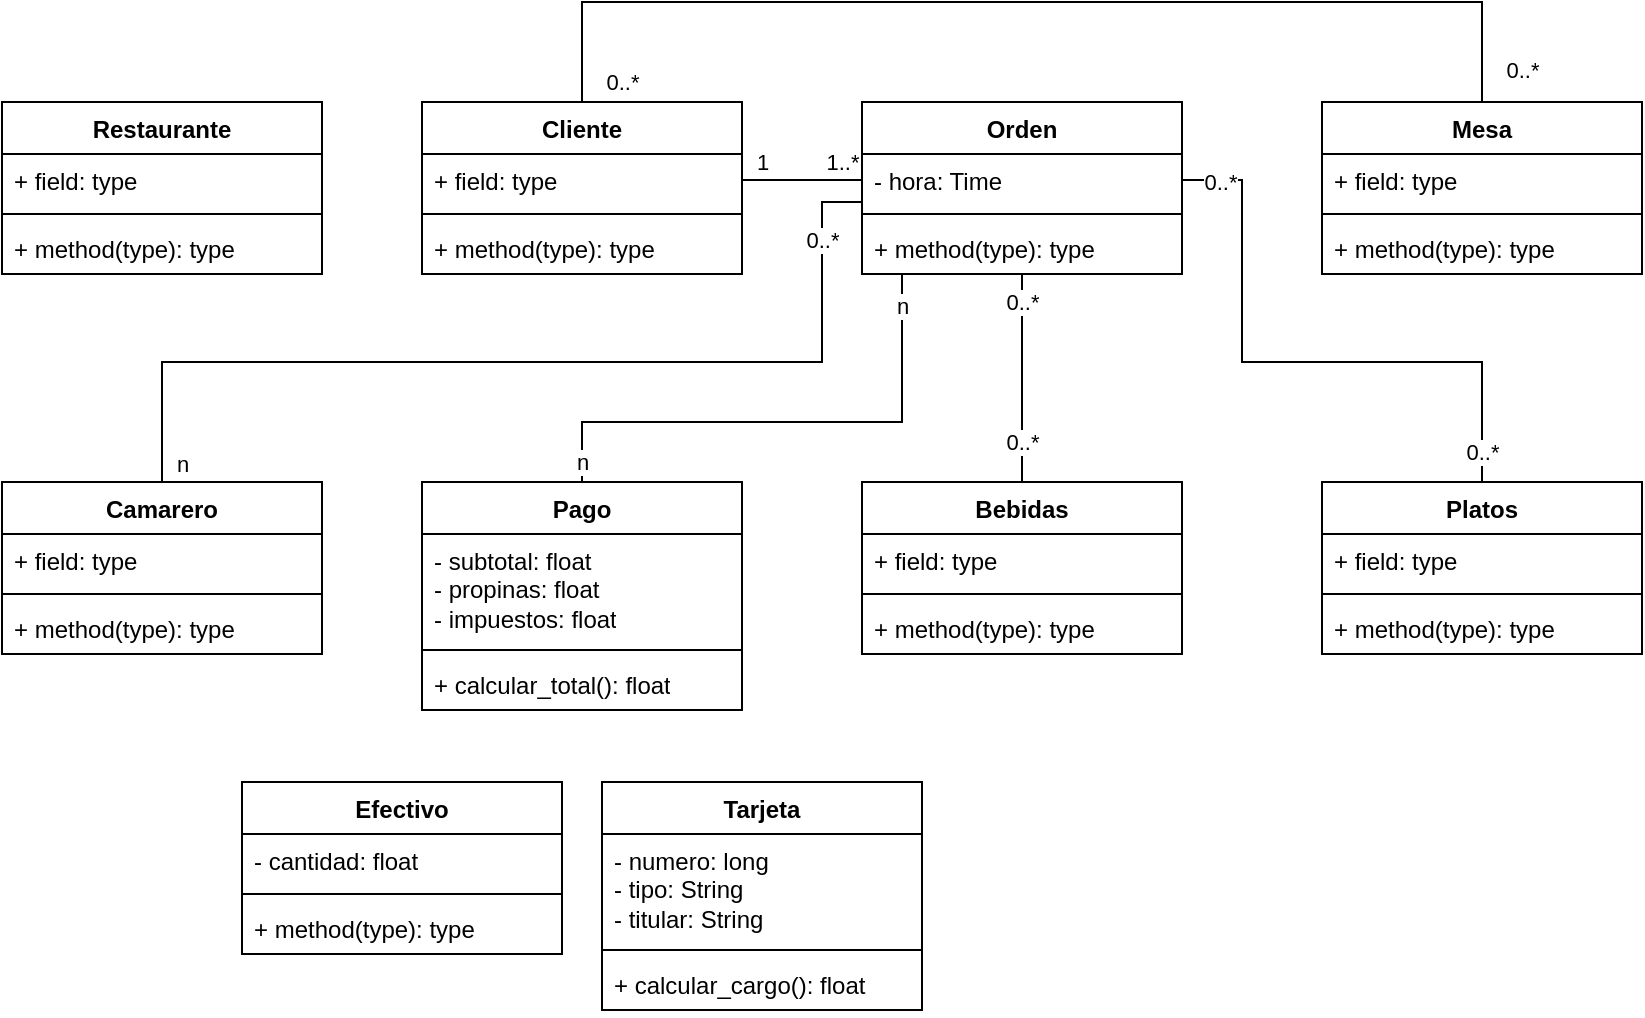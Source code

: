<mxfile version="25.0.3">
  <diagram name="Page-1" id="3IeVrWebRwENwn5JEATx">
    <mxGraphModel dx="808" dy="435" grid="1" gridSize="10" guides="1" tooltips="1" connect="1" arrows="1" fold="1" page="1" pageScale="1" pageWidth="850" pageHeight="1100" math="0" shadow="0">
      <root>
        <mxCell id="0" />
        <mxCell id="1" parent="0" />
        <mxCell id="yORojzk-76kpM49SrCLT-1" value="Restaurante" style="swimlane;fontStyle=1;align=center;verticalAlign=top;childLayout=stackLayout;horizontal=1;startSize=26;horizontalStack=0;resizeParent=1;resizeParentMax=0;resizeLast=0;collapsible=1;marginBottom=0;whiteSpace=wrap;html=1;" vertex="1" parent="1">
          <mxGeometry x="70" y="100" width="160" height="86" as="geometry" />
        </mxCell>
        <mxCell id="yORojzk-76kpM49SrCLT-2" value="+ field: type" style="text;strokeColor=none;fillColor=none;align=left;verticalAlign=top;spacingLeft=4;spacingRight=4;overflow=hidden;rotatable=0;points=[[0,0.5],[1,0.5]];portConstraint=eastwest;whiteSpace=wrap;html=1;" vertex="1" parent="yORojzk-76kpM49SrCLT-1">
          <mxGeometry y="26" width="160" height="26" as="geometry" />
        </mxCell>
        <mxCell id="yORojzk-76kpM49SrCLT-3" value="" style="line;strokeWidth=1;fillColor=none;align=left;verticalAlign=middle;spacingTop=-1;spacingLeft=3;spacingRight=3;rotatable=0;labelPosition=right;points=[];portConstraint=eastwest;strokeColor=inherit;" vertex="1" parent="yORojzk-76kpM49SrCLT-1">
          <mxGeometry y="52" width="160" height="8" as="geometry" />
        </mxCell>
        <mxCell id="yORojzk-76kpM49SrCLT-4" value="+ method(type): type" style="text;strokeColor=none;fillColor=none;align=left;verticalAlign=top;spacingLeft=4;spacingRight=4;overflow=hidden;rotatable=0;points=[[0,0.5],[1,0.5]];portConstraint=eastwest;whiteSpace=wrap;html=1;" vertex="1" parent="yORojzk-76kpM49SrCLT-1">
          <mxGeometry y="60" width="160" height="26" as="geometry" />
        </mxCell>
        <mxCell id="yORojzk-76kpM49SrCLT-56" style="edgeStyle=orthogonalEdgeStyle;rounded=0;orthogonalLoop=1;jettySize=auto;html=1;entryX=0.5;entryY=0;entryDx=0;entryDy=0;endArrow=none;endFill=0;" edge="1" parent="1" source="yORojzk-76kpM49SrCLT-5" target="yORojzk-76kpM49SrCLT-9">
          <mxGeometry relative="1" as="geometry">
            <Array as="points">
              <mxPoint x="360" y="50" />
              <mxPoint x="810" y="50" />
            </Array>
          </mxGeometry>
        </mxCell>
        <mxCell id="yORojzk-76kpM49SrCLT-58" value="0..*" style="edgeLabel;html=1;align=center;verticalAlign=middle;resizable=0;points=[];" vertex="1" connectable="0" parent="yORojzk-76kpM49SrCLT-56">
          <mxGeometry x="-0.915" y="2" relative="1" as="geometry">
            <mxPoint x="22" y="13" as="offset" />
          </mxGeometry>
        </mxCell>
        <mxCell id="yORojzk-76kpM49SrCLT-59" value="0..*" style="edgeLabel;html=1;align=center;verticalAlign=middle;resizable=0;points=[];" vertex="1" connectable="0" parent="yORojzk-76kpM49SrCLT-56">
          <mxGeometry x="0.94" y="2" relative="1" as="geometry">
            <mxPoint x="18" as="offset" />
          </mxGeometry>
        </mxCell>
        <mxCell id="yORojzk-76kpM49SrCLT-5" value="Cliente" style="swimlane;fontStyle=1;align=center;verticalAlign=top;childLayout=stackLayout;horizontal=1;startSize=26;horizontalStack=0;resizeParent=1;resizeParentMax=0;resizeLast=0;collapsible=1;marginBottom=0;whiteSpace=wrap;html=1;" vertex="1" parent="1">
          <mxGeometry x="280" y="100" width="160" height="86" as="geometry" />
        </mxCell>
        <mxCell id="yORojzk-76kpM49SrCLT-6" value="+ field: type" style="text;strokeColor=none;fillColor=none;align=left;verticalAlign=top;spacingLeft=4;spacingRight=4;overflow=hidden;rotatable=0;points=[[0,0.5],[1,0.5]];portConstraint=eastwest;whiteSpace=wrap;html=1;" vertex="1" parent="yORojzk-76kpM49SrCLT-5">
          <mxGeometry y="26" width="160" height="26" as="geometry" />
        </mxCell>
        <mxCell id="yORojzk-76kpM49SrCLT-7" value="" style="line;strokeWidth=1;fillColor=none;align=left;verticalAlign=middle;spacingTop=-1;spacingLeft=3;spacingRight=3;rotatable=0;labelPosition=right;points=[];portConstraint=eastwest;strokeColor=inherit;" vertex="1" parent="yORojzk-76kpM49SrCLT-5">
          <mxGeometry y="52" width="160" height="8" as="geometry" />
        </mxCell>
        <mxCell id="yORojzk-76kpM49SrCLT-8" value="+ method(type): type" style="text;strokeColor=none;fillColor=none;align=left;verticalAlign=top;spacingLeft=4;spacingRight=4;overflow=hidden;rotatable=0;points=[[0,0.5],[1,0.5]];portConstraint=eastwest;whiteSpace=wrap;html=1;" vertex="1" parent="yORojzk-76kpM49SrCLT-5">
          <mxGeometry y="60" width="160" height="26" as="geometry" />
        </mxCell>
        <mxCell id="yORojzk-76kpM49SrCLT-9" value="Mesa" style="swimlane;fontStyle=1;align=center;verticalAlign=top;childLayout=stackLayout;horizontal=1;startSize=26;horizontalStack=0;resizeParent=1;resizeParentMax=0;resizeLast=0;collapsible=1;marginBottom=0;whiteSpace=wrap;html=1;" vertex="1" parent="1">
          <mxGeometry x="730" y="100" width="160" height="86" as="geometry" />
        </mxCell>
        <mxCell id="yORojzk-76kpM49SrCLT-10" value="+ field: type" style="text;strokeColor=none;fillColor=none;align=left;verticalAlign=top;spacingLeft=4;spacingRight=4;overflow=hidden;rotatable=0;points=[[0,0.5],[1,0.5]];portConstraint=eastwest;whiteSpace=wrap;html=1;" vertex="1" parent="yORojzk-76kpM49SrCLT-9">
          <mxGeometry y="26" width="160" height="26" as="geometry" />
        </mxCell>
        <mxCell id="yORojzk-76kpM49SrCLT-11" value="" style="line;strokeWidth=1;fillColor=none;align=left;verticalAlign=middle;spacingTop=-1;spacingLeft=3;spacingRight=3;rotatable=0;labelPosition=right;points=[];portConstraint=eastwest;strokeColor=inherit;" vertex="1" parent="yORojzk-76kpM49SrCLT-9">
          <mxGeometry y="52" width="160" height="8" as="geometry" />
        </mxCell>
        <mxCell id="yORojzk-76kpM49SrCLT-12" value="+ method(type): type" style="text;strokeColor=none;fillColor=none;align=left;verticalAlign=top;spacingLeft=4;spacingRight=4;overflow=hidden;rotatable=0;points=[[0,0.5],[1,0.5]];portConstraint=eastwest;whiteSpace=wrap;html=1;" vertex="1" parent="yORojzk-76kpM49SrCLT-9">
          <mxGeometry y="60" width="160" height="26" as="geometry" />
        </mxCell>
        <mxCell id="yORojzk-76kpM49SrCLT-41" style="edgeStyle=orthogonalEdgeStyle;rounded=0;orthogonalLoop=1;jettySize=auto;html=1;entryX=0.5;entryY=0;entryDx=0;entryDy=0;endArrow=none;endFill=0;" edge="1" parent="1" source="yORojzk-76kpM49SrCLT-13" target="yORojzk-76kpM49SrCLT-17">
          <mxGeometry relative="1" as="geometry" />
        </mxCell>
        <mxCell id="yORojzk-76kpM49SrCLT-43" value="0..*" style="edgeLabel;html=1;align=center;verticalAlign=middle;resizable=0;points=[];" vertex="1" connectable="0" parent="yORojzk-76kpM49SrCLT-41">
          <mxGeometry x="-0.865" y="1" relative="1" as="geometry">
            <mxPoint x="-1" y="7" as="offset" />
          </mxGeometry>
        </mxCell>
        <mxCell id="yORojzk-76kpM49SrCLT-53" value="0..*" style="edgeLabel;html=1;align=center;verticalAlign=middle;resizable=0;points=[];" vertex="1" connectable="0" parent="yORojzk-76kpM49SrCLT-41">
          <mxGeometry x="0.475" relative="1" as="geometry">
            <mxPoint y="7" as="offset" />
          </mxGeometry>
        </mxCell>
        <mxCell id="yORojzk-76kpM49SrCLT-55" style="edgeStyle=orthogonalEdgeStyle;rounded=0;orthogonalLoop=1;jettySize=auto;html=1;entryX=0.5;entryY=0;entryDx=0;entryDy=0;endArrow=none;endFill=0;" edge="1" parent="1" source="yORojzk-76kpM49SrCLT-13" target="yORojzk-76kpM49SrCLT-49">
          <mxGeometry relative="1" as="geometry">
            <Array as="points">
              <mxPoint x="480" y="150" />
              <mxPoint x="480" y="230" />
              <mxPoint x="150" y="230" />
            </Array>
          </mxGeometry>
        </mxCell>
        <mxCell id="yORojzk-76kpM49SrCLT-62" value="n" style="edgeLabel;html=1;align=center;verticalAlign=middle;resizable=0;points=[];" vertex="1" connectable="0" parent="yORojzk-76kpM49SrCLT-55">
          <mxGeometry x="0.942" relative="1" as="geometry">
            <mxPoint x="10" y="5" as="offset" />
          </mxGeometry>
        </mxCell>
        <mxCell id="yORojzk-76kpM49SrCLT-63" value="0..*" style="edgeLabel;html=1;align=center;verticalAlign=middle;resizable=0;points=[];" vertex="1" connectable="0" parent="yORojzk-76kpM49SrCLT-55">
          <mxGeometry x="-0.791" y="1" relative="1" as="geometry">
            <mxPoint x="-1" y="-12" as="offset" />
          </mxGeometry>
        </mxCell>
        <mxCell id="yORojzk-76kpM49SrCLT-13" value="Orden" style="swimlane;fontStyle=1;align=center;verticalAlign=top;childLayout=stackLayout;horizontal=1;startSize=26;horizontalStack=0;resizeParent=1;resizeParentMax=0;resizeLast=0;collapsible=1;marginBottom=0;whiteSpace=wrap;html=1;" vertex="1" parent="1">
          <mxGeometry x="500" y="100" width="160" height="86" as="geometry" />
        </mxCell>
        <mxCell id="yORojzk-76kpM49SrCLT-14" value="- hora: Time" style="text;strokeColor=none;fillColor=none;align=left;verticalAlign=top;spacingLeft=4;spacingRight=4;overflow=hidden;rotatable=0;points=[[0,0.5],[1,0.5]];portConstraint=eastwest;whiteSpace=wrap;html=1;" vertex="1" parent="yORojzk-76kpM49SrCLT-13">
          <mxGeometry y="26" width="160" height="26" as="geometry" />
        </mxCell>
        <mxCell id="yORojzk-76kpM49SrCLT-15" value="" style="line;strokeWidth=1;fillColor=none;align=left;verticalAlign=middle;spacingTop=-1;spacingLeft=3;spacingRight=3;rotatable=0;labelPosition=right;points=[];portConstraint=eastwest;strokeColor=inherit;" vertex="1" parent="yORojzk-76kpM49SrCLT-13">
          <mxGeometry y="52" width="160" height="8" as="geometry" />
        </mxCell>
        <mxCell id="yORojzk-76kpM49SrCLT-16" value="+ method(type): type" style="text;strokeColor=none;fillColor=none;align=left;verticalAlign=top;spacingLeft=4;spacingRight=4;overflow=hidden;rotatable=0;points=[[0,0.5],[1,0.5]];portConstraint=eastwest;whiteSpace=wrap;html=1;" vertex="1" parent="yORojzk-76kpM49SrCLT-13">
          <mxGeometry y="60" width="160" height="26" as="geometry" />
        </mxCell>
        <mxCell id="yORojzk-76kpM49SrCLT-17" value="Bebidas" style="swimlane;fontStyle=1;align=center;verticalAlign=top;childLayout=stackLayout;horizontal=1;startSize=26;horizontalStack=0;resizeParent=1;resizeParentMax=0;resizeLast=0;collapsible=1;marginBottom=0;whiteSpace=wrap;html=1;" vertex="1" parent="1">
          <mxGeometry x="500" y="290" width="160" height="86" as="geometry" />
        </mxCell>
        <mxCell id="yORojzk-76kpM49SrCLT-18" value="+ field: type" style="text;strokeColor=none;fillColor=none;align=left;verticalAlign=top;spacingLeft=4;spacingRight=4;overflow=hidden;rotatable=0;points=[[0,0.5],[1,0.5]];portConstraint=eastwest;whiteSpace=wrap;html=1;" vertex="1" parent="yORojzk-76kpM49SrCLT-17">
          <mxGeometry y="26" width="160" height="26" as="geometry" />
        </mxCell>
        <mxCell id="yORojzk-76kpM49SrCLT-19" value="" style="line;strokeWidth=1;fillColor=none;align=left;verticalAlign=middle;spacingTop=-1;spacingLeft=3;spacingRight=3;rotatable=0;labelPosition=right;points=[];portConstraint=eastwest;strokeColor=inherit;" vertex="1" parent="yORojzk-76kpM49SrCLT-17">
          <mxGeometry y="52" width="160" height="8" as="geometry" />
        </mxCell>
        <mxCell id="yORojzk-76kpM49SrCLT-20" value="+ method(type): type" style="text;strokeColor=none;fillColor=none;align=left;verticalAlign=top;spacingLeft=4;spacingRight=4;overflow=hidden;rotatable=0;points=[[0,0.5],[1,0.5]];portConstraint=eastwest;whiteSpace=wrap;html=1;" vertex="1" parent="yORojzk-76kpM49SrCLT-17">
          <mxGeometry y="60" width="160" height="26" as="geometry" />
        </mxCell>
        <mxCell id="yORojzk-76kpM49SrCLT-21" value="Platos" style="swimlane;fontStyle=1;align=center;verticalAlign=top;childLayout=stackLayout;horizontal=1;startSize=26;horizontalStack=0;resizeParent=1;resizeParentMax=0;resizeLast=0;collapsible=1;marginBottom=0;whiteSpace=wrap;html=1;" vertex="1" parent="1">
          <mxGeometry x="730" y="290" width="160" height="86" as="geometry" />
        </mxCell>
        <mxCell id="yORojzk-76kpM49SrCLT-22" value="+ field: type" style="text;strokeColor=none;fillColor=none;align=left;verticalAlign=top;spacingLeft=4;spacingRight=4;overflow=hidden;rotatable=0;points=[[0,0.5],[1,0.5]];portConstraint=eastwest;whiteSpace=wrap;html=1;" vertex="1" parent="yORojzk-76kpM49SrCLT-21">
          <mxGeometry y="26" width="160" height="26" as="geometry" />
        </mxCell>
        <mxCell id="yORojzk-76kpM49SrCLT-23" value="" style="line;strokeWidth=1;fillColor=none;align=left;verticalAlign=middle;spacingTop=-1;spacingLeft=3;spacingRight=3;rotatable=0;labelPosition=right;points=[];portConstraint=eastwest;strokeColor=inherit;" vertex="1" parent="yORojzk-76kpM49SrCLT-21">
          <mxGeometry y="52" width="160" height="8" as="geometry" />
        </mxCell>
        <mxCell id="yORojzk-76kpM49SrCLT-24" value="+ method(type): type" style="text;strokeColor=none;fillColor=none;align=left;verticalAlign=top;spacingLeft=4;spacingRight=4;overflow=hidden;rotatable=0;points=[[0,0.5],[1,0.5]];portConstraint=eastwest;whiteSpace=wrap;html=1;" vertex="1" parent="yORojzk-76kpM49SrCLT-21">
          <mxGeometry y="60" width="160" height="26" as="geometry" />
        </mxCell>
        <mxCell id="yORojzk-76kpM49SrCLT-57" style="edgeStyle=orthogonalEdgeStyle;rounded=0;orthogonalLoop=1;jettySize=auto;html=1;endArrow=none;endFill=0;" edge="1" parent="1" source="yORojzk-76kpM49SrCLT-25" target="yORojzk-76kpM49SrCLT-13">
          <mxGeometry relative="1" as="geometry">
            <Array as="points">
              <mxPoint x="360" y="260" />
              <mxPoint x="520" y="260" />
            </Array>
          </mxGeometry>
        </mxCell>
        <mxCell id="yORojzk-76kpM49SrCLT-60" value="n" style="edgeLabel;html=1;align=center;verticalAlign=middle;resizable=0;points=[];" vertex="1" connectable="0" parent="yORojzk-76kpM49SrCLT-57">
          <mxGeometry x="-0.635" y="2" relative="1" as="geometry">
            <mxPoint x="-18" y="22" as="offset" />
          </mxGeometry>
        </mxCell>
        <mxCell id="yORojzk-76kpM49SrCLT-61" value="n" style="edgeLabel;html=1;align=center;verticalAlign=middle;resizable=0;points=[];" vertex="1" connectable="0" parent="yORojzk-76kpM49SrCLT-57">
          <mxGeometry x="0.879" y="-4" relative="1" as="geometry">
            <mxPoint x="-4" as="offset" />
          </mxGeometry>
        </mxCell>
        <mxCell id="yORojzk-76kpM49SrCLT-25" value="Pago" style="swimlane;fontStyle=1;align=center;verticalAlign=top;childLayout=stackLayout;horizontal=1;startSize=26;horizontalStack=0;resizeParent=1;resizeParentMax=0;resizeLast=0;collapsible=1;marginBottom=0;whiteSpace=wrap;html=1;" vertex="1" parent="1">
          <mxGeometry x="280" y="290" width="160" height="114" as="geometry" />
        </mxCell>
        <mxCell id="yORojzk-76kpM49SrCLT-26" value="&lt;div&gt;- subtotal: float&lt;/div&gt;&lt;div&gt;- propinas: float&lt;/div&gt;&lt;div&gt;- impuestos: float&lt;br&gt;&lt;/div&gt;" style="text;strokeColor=none;fillColor=none;align=left;verticalAlign=top;spacingLeft=4;spacingRight=4;overflow=hidden;rotatable=0;points=[[0,0.5],[1,0.5]];portConstraint=eastwest;whiteSpace=wrap;html=1;" vertex="1" parent="yORojzk-76kpM49SrCLT-25">
          <mxGeometry y="26" width="160" height="54" as="geometry" />
        </mxCell>
        <mxCell id="yORojzk-76kpM49SrCLT-27" value="" style="line;strokeWidth=1;fillColor=none;align=left;verticalAlign=middle;spacingTop=-1;spacingLeft=3;spacingRight=3;rotatable=0;labelPosition=right;points=[];portConstraint=eastwest;strokeColor=inherit;" vertex="1" parent="yORojzk-76kpM49SrCLT-25">
          <mxGeometry y="80" width="160" height="8" as="geometry" />
        </mxCell>
        <mxCell id="yORojzk-76kpM49SrCLT-28" value="+ calcular_total(): float" style="text;strokeColor=none;fillColor=none;align=left;verticalAlign=top;spacingLeft=4;spacingRight=4;overflow=hidden;rotatable=0;points=[[0,0.5],[1,0.5]];portConstraint=eastwest;whiteSpace=wrap;html=1;" vertex="1" parent="yORojzk-76kpM49SrCLT-25">
          <mxGeometry y="88" width="160" height="26" as="geometry" />
        </mxCell>
        <mxCell id="yORojzk-76kpM49SrCLT-29" value="Efectivo" style="swimlane;fontStyle=1;align=center;verticalAlign=top;childLayout=stackLayout;horizontal=1;startSize=26;horizontalStack=0;resizeParent=1;resizeParentMax=0;resizeLast=0;collapsible=1;marginBottom=0;whiteSpace=wrap;html=1;" vertex="1" parent="1">
          <mxGeometry x="190" y="440" width="160" height="86" as="geometry" />
        </mxCell>
        <mxCell id="yORojzk-76kpM49SrCLT-30" value="- cantidad: float" style="text;strokeColor=none;fillColor=none;align=left;verticalAlign=top;spacingLeft=4;spacingRight=4;overflow=hidden;rotatable=0;points=[[0,0.5],[1,0.5]];portConstraint=eastwest;whiteSpace=wrap;html=1;" vertex="1" parent="yORojzk-76kpM49SrCLT-29">
          <mxGeometry y="26" width="160" height="26" as="geometry" />
        </mxCell>
        <mxCell id="yORojzk-76kpM49SrCLT-31" value="" style="line;strokeWidth=1;fillColor=none;align=left;verticalAlign=middle;spacingTop=-1;spacingLeft=3;spacingRight=3;rotatable=0;labelPosition=right;points=[];portConstraint=eastwest;strokeColor=inherit;" vertex="1" parent="yORojzk-76kpM49SrCLT-29">
          <mxGeometry y="52" width="160" height="8" as="geometry" />
        </mxCell>
        <mxCell id="yORojzk-76kpM49SrCLT-32" value="+ method(type): type" style="text;strokeColor=none;fillColor=none;align=left;verticalAlign=top;spacingLeft=4;spacingRight=4;overflow=hidden;rotatable=0;points=[[0,0.5],[1,0.5]];portConstraint=eastwest;whiteSpace=wrap;html=1;" vertex="1" parent="yORojzk-76kpM49SrCLT-29">
          <mxGeometry y="60" width="160" height="26" as="geometry" />
        </mxCell>
        <mxCell id="yORojzk-76kpM49SrCLT-33" value="Tarjeta" style="swimlane;fontStyle=1;align=center;verticalAlign=top;childLayout=stackLayout;horizontal=1;startSize=26;horizontalStack=0;resizeParent=1;resizeParentMax=0;resizeLast=0;collapsible=1;marginBottom=0;whiteSpace=wrap;html=1;" vertex="1" parent="1">
          <mxGeometry x="370" y="440" width="160" height="114" as="geometry" />
        </mxCell>
        <mxCell id="yORojzk-76kpM49SrCLT-34" value="&lt;div&gt;- numero: long&lt;/div&gt;&lt;div&gt;- tipo: String&lt;/div&gt;&lt;div&gt;- titular: String&lt;br&gt;&lt;/div&gt;" style="text;strokeColor=none;fillColor=none;align=left;verticalAlign=top;spacingLeft=4;spacingRight=4;overflow=hidden;rotatable=0;points=[[0,0.5],[1,0.5]];portConstraint=eastwest;whiteSpace=wrap;html=1;" vertex="1" parent="yORojzk-76kpM49SrCLT-33">
          <mxGeometry y="26" width="160" height="54" as="geometry" />
        </mxCell>
        <mxCell id="yORojzk-76kpM49SrCLT-35" value="" style="line;strokeWidth=1;fillColor=none;align=left;verticalAlign=middle;spacingTop=-1;spacingLeft=3;spacingRight=3;rotatable=0;labelPosition=right;points=[];portConstraint=eastwest;strokeColor=inherit;" vertex="1" parent="yORojzk-76kpM49SrCLT-33">
          <mxGeometry y="80" width="160" height="8" as="geometry" />
        </mxCell>
        <mxCell id="yORojzk-76kpM49SrCLT-36" value="+ calcular_cargo(): float" style="text;strokeColor=none;fillColor=none;align=left;verticalAlign=top;spacingLeft=4;spacingRight=4;overflow=hidden;rotatable=0;points=[[0,0.5],[1,0.5]];portConstraint=eastwest;whiteSpace=wrap;html=1;" vertex="1" parent="yORojzk-76kpM49SrCLT-33">
          <mxGeometry y="88" width="160" height="26" as="geometry" />
        </mxCell>
        <mxCell id="yORojzk-76kpM49SrCLT-38" style="edgeStyle=orthogonalEdgeStyle;rounded=0;orthogonalLoop=1;jettySize=auto;html=1;entryX=0;entryY=0.5;entryDx=0;entryDy=0;endArrow=none;endFill=0;" edge="1" parent="1" source="yORojzk-76kpM49SrCLT-6" target="yORojzk-76kpM49SrCLT-14">
          <mxGeometry relative="1" as="geometry" />
        </mxCell>
        <mxCell id="yORojzk-76kpM49SrCLT-39" value="1..*" style="edgeLabel;html=1;align=center;verticalAlign=middle;resizable=0;points=[];" vertex="1" connectable="0" parent="yORojzk-76kpM49SrCLT-38">
          <mxGeometry x="0.784" relative="1" as="geometry">
            <mxPoint x="-4" y="-9" as="offset" />
          </mxGeometry>
        </mxCell>
        <mxCell id="yORojzk-76kpM49SrCLT-40" value="1" style="edgeLabel;html=1;align=center;verticalAlign=middle;resizable=0;points=[];" vertex="1" connectable="0" parent="yORojzk-76kpM49SrCLT-38">
          <mxGeometry x="-0.283" relative="1" as="geometry">
            <mxPoint x="-12" y="-9" as="offset" />
          </mxGeometry>
        </mxCell>
        <mxCell id="yORojzk-76kpM49SrCLT-42" style="edgeStyle=orthogonalEdgeStyle;rounded=0;orthogonalLoop=1;jettySize=auto;html=1;entryX=0.5;entryY=0;entryDx=0;entryDy=0;endArrow=none;endFill=0;" edge="1" parent="1" source="yORojzk-76kpM49SrCLT-14" target="yORojzk-76kpM49SrCLT-21">
          <mxGeometry relative="1" as="geometry">
            <Array as="points">
              <mxPoint x="690" y="139" />
              <mxPoint x="690" y="230" />
              <mxPoint x="810" y="230" />
            </Array>
          </mxGeometry>
        </mxCell>
        <mxCell id="yORojzk-76kpM49SrCLT-44" value="0..*" style="edgeLabel;html=1;align=center;verticalAlign=middle;resizable=0;points=[];" vertex="1" connectable="0" parent="yORojzk-76kpM49SrCLT-42">
          <mxGeometry x="-0.878" relative="1" as="geometry">
            <mxPoint y="1" as="offset" />
          </mxGeometry>
        </mxCell>
        <mxCell id="yORojzk-76kpM49SrCLT-54" value="0..*" style="edgeLabel;html=1;align=center;verticalAlign=middle;resizable=0;points=[];" vertex="1" connectable="0" parent="yORojzk-76kpM49SrCLT-42">
          <mxGeometry x="0.9" relative="1" as="geometry">
            <mxPoint as="offset" />
          </mxGeometry>
        </mxCell>
        <mxCell id="yORojzk-76kpM49SrCLT-49" value="Camarero" style="swimlane;fontStyle=1;align=center;verticalAlign=top;childLayout=stackLayout;horizontal=1;startSize=26;horizontalStack=0;resizeParent=1;resizeParentMax=0;resizeLast=0;collapsible=1;marginBottom=0;whiteSpace=wrap;html=1;" vertex="1" parent="1">
          <mxGeometry x="70" y="290" width="160" height="86" as="geometry" />
        </mxCell>
        <mxCell id="yORojzk-76kpM49SrCLT-50" value="+ field: type" style="text;strokeColor=none;fillColor=none;align=left;verticalAlign=top;spacingLeft=4;spacingRight=4;overflow=hidden;rotatable=0;points=[[0,0.5],[1,0.5]];portConstraint=eastwest;whiteSpace=wrap;html=1;" vertex="1" parent="yORojzk-76kpM49SrCLT-49">
          <mxGeometry y="26" width="160" height="26" as="geometry" />
        </mxCell>
        <mxCell id="yORojzk-76kpM49SrCLT-51" value="" style="line;strokeWidth=1;fillColor=none;align=left;verticalAlign=middle;spacingTop=-1;spacingLeft=3;spacingRight=3;rotatable=0;labelPosition=right;points=[];portConstraint=eastwest;strokeColor=inherit;" vertex="1" parent="yORojzk-76kpM49SrCLT-49">
          <mxGeometry y="52" width="160" height="8" as="geometry" />
        </mxCell>
        <mxCell id="yORojzk-76kpM49SrCLT-52" value="+ method(type): type" style="text;strokeColor=none;fillColor=none;align=left;verticalAlign=top;spacingLeft=4;spacingRight=4;overflow=hidden;rotatable=0;points=[[0,0.5],[1,0.5]];portConstraint=eastwest;whiteSpace=wrap;html=1;" vertex="1" parent="yORojzk-76kpM49SrCLT-49">
          <mxGeometry y="60" width="160" height="26" as="geometry" />
        </mxCell>
      </root>
    </mxGraphModel>
  </diagram>
</mxfile>
